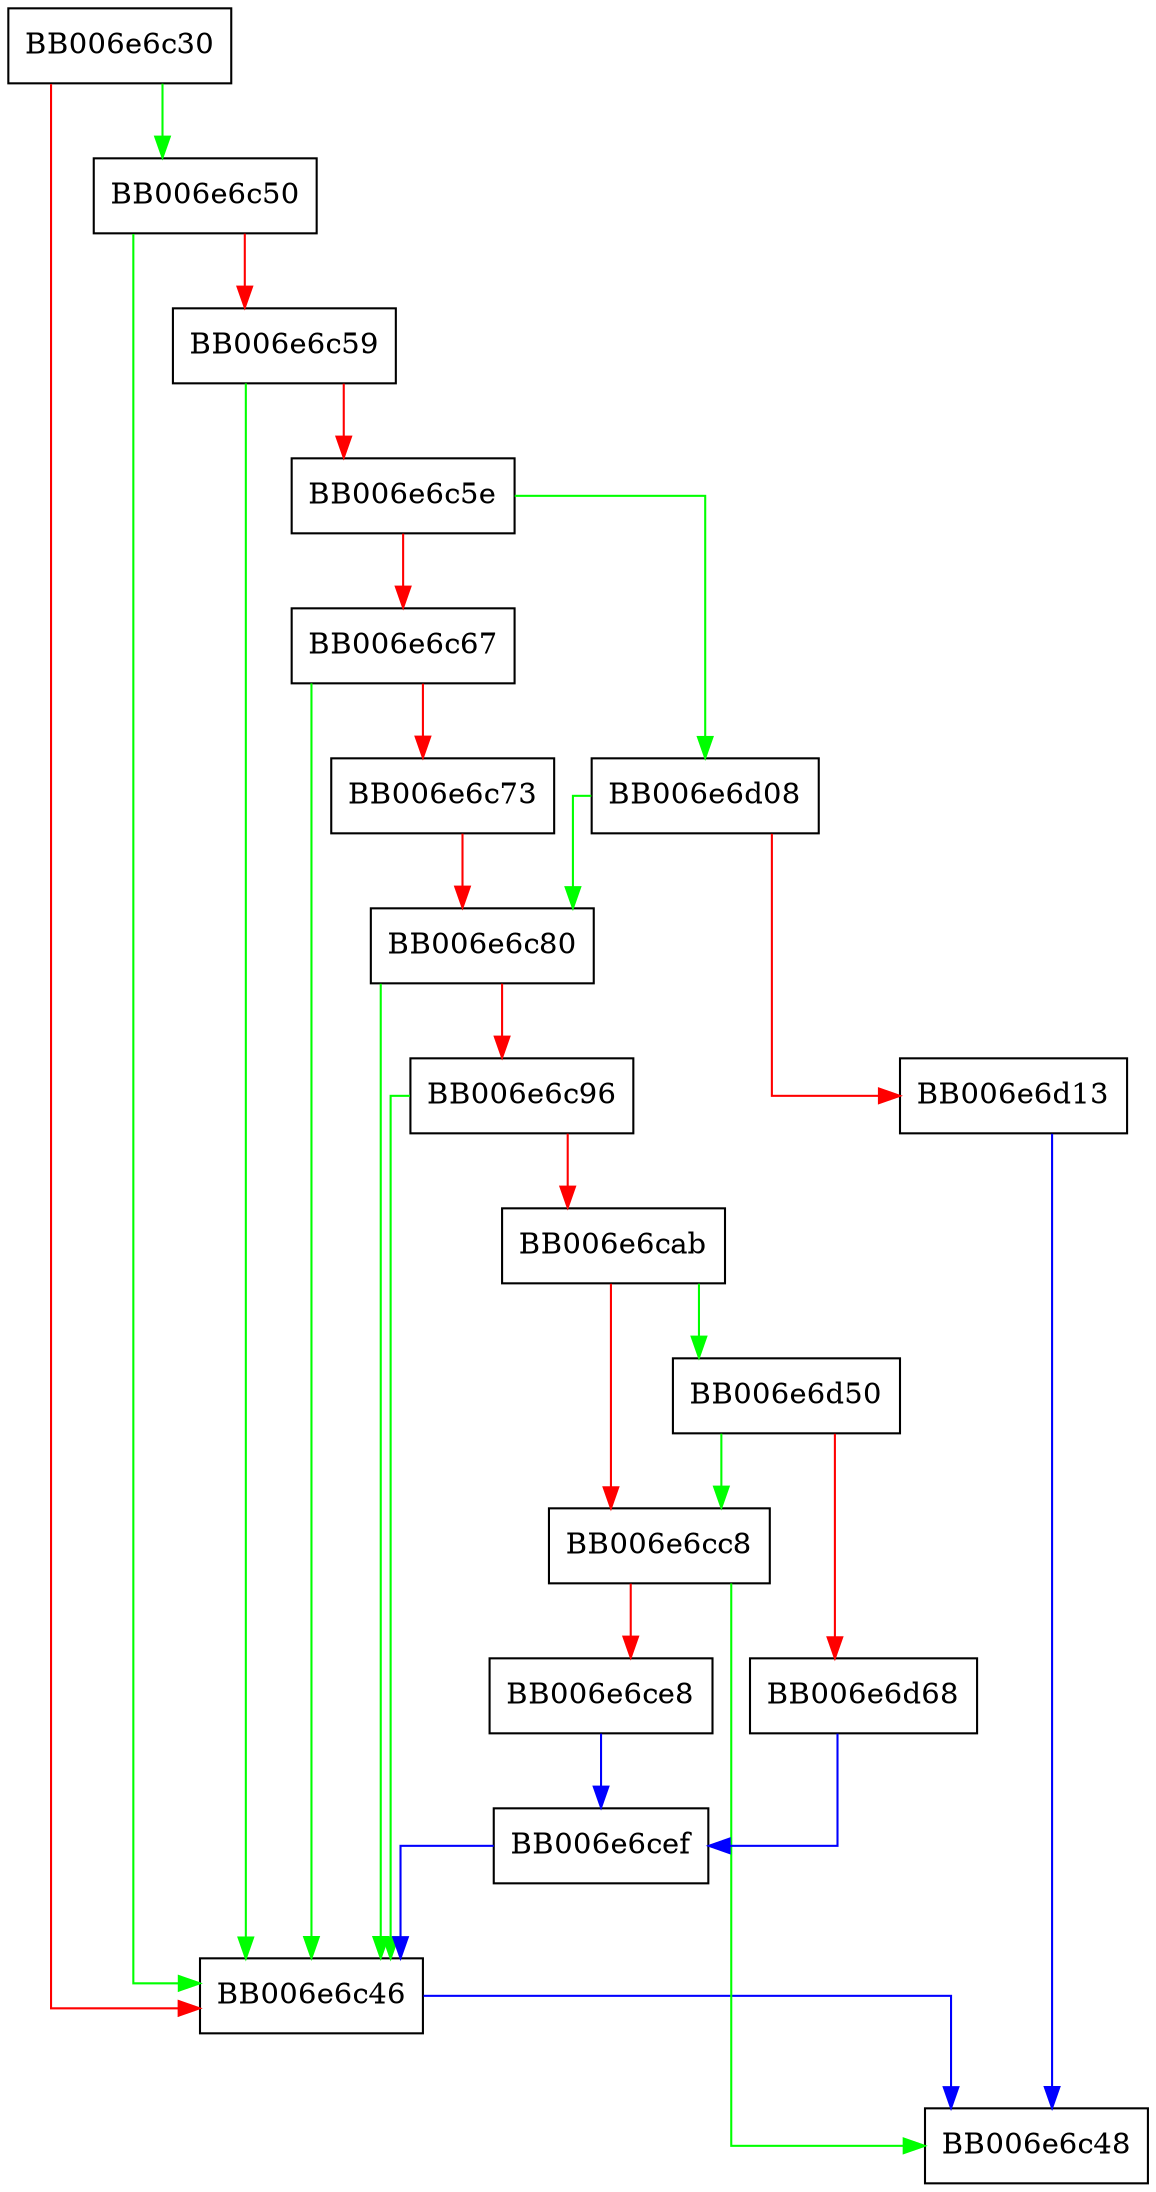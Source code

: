 digraph dsa_sha256_verify_message_init {
  node [shape="box"];
  graph [splines=ortho];
  BB006e6c30 -> BB006e6c50 [color="green"];
  BB006e6c30 -> BB006e6c46 [color="red"];
  BB006e6c46 -> BB006e6c48 [color="blue"];
  BB006e6c50 -> BB006e6c46 [color="green"];
  BB006e6c50 -> BB006e6c59 [color="red"];
  BB006e6c59 -> BB006e6c46 [color="green"];
  BB006e6c59 -> BB006e6c5e [color="red"];
  BB006e6c5e -> BB006e6d08 [color="green"];
  BB006e6c5e -> BB006e6c67 [color="red"];
  BB006e6c67 -> BB006e6c46 [color="green"];
  BB006e6c67 -> BB006e6c73 [color="red"];
  BB006e6c73 -> BB006e6c80 [color="red"];
  BB006e6c80 -> BB006e6c46 [color="green"];
  BB006e6c80 -> BB006e6c96 [color="red"];
  BB006e6c96 -> BB006e6c46 [color="green"];
  BB006e6c96 -> BB006e6cab [color="red"];
  BB006e6cab -> BB006e6d50 [color="green"];
  BB006e6cab -> BB006e6cc8 [color="red"];
  BB006e6cc8 -> BB006e6c48 [color="green"];
  BB006e6cc8 -> BB006e6ce8 [color="red"];
  BB006e6ce8 -> BB006e6cef [color="blue"];
  BB006e6cef -> BB006e6c46 [color="blue"];
  BB006e6d08 -> BB006e6c80 [color="green"];
  BB006e6d08 -> BB006e6d13 [color="red"];
  BB006e6d13 -> BB006e6c48 [color="blue"];
  BB006e6d50 -> BB006e6cc8 [color="green"];
  BB006e6d50 -> BB006e6d68 [color="red"];
  BB006e6d68 -> BB006e6cef [color="blue"];
}